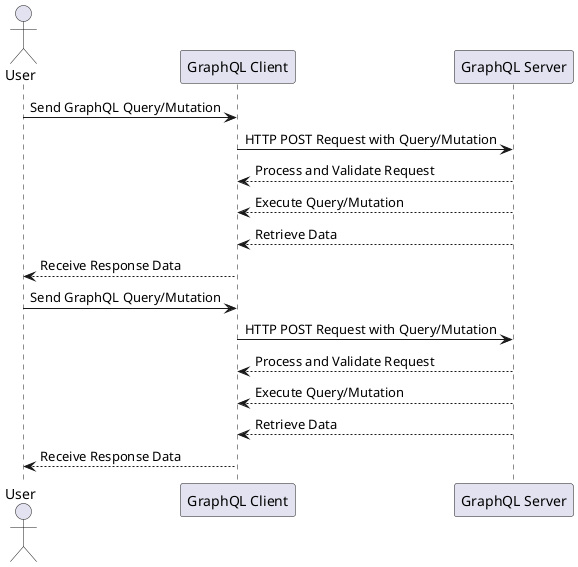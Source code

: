 @startuml GraphQLSequenceDiagram

actor User
participant Client as "GraphQL Client"
participant Server as "GraphQL Server"

User -> Client: Send GraphQL Query/Mutation
Client -> Server: HTTP POST Request with Query/Mutation
Server --> Client: Process and Validate Request
Server --> Client: Execute Query/Mutation
Server --> Client: Retrieve Data
Client --> User: Receive Response Data
User -> Client: Send GraphQL Query/Mutation
Client -> Server: HTTP POST Request with Query/Mutation
Server --> Client: Process and Validate Request
Server --> Client: Execute Query/Mutation
Server --> Client: Retrieve Data
Client --> User: Receive Response Data

@enduml

